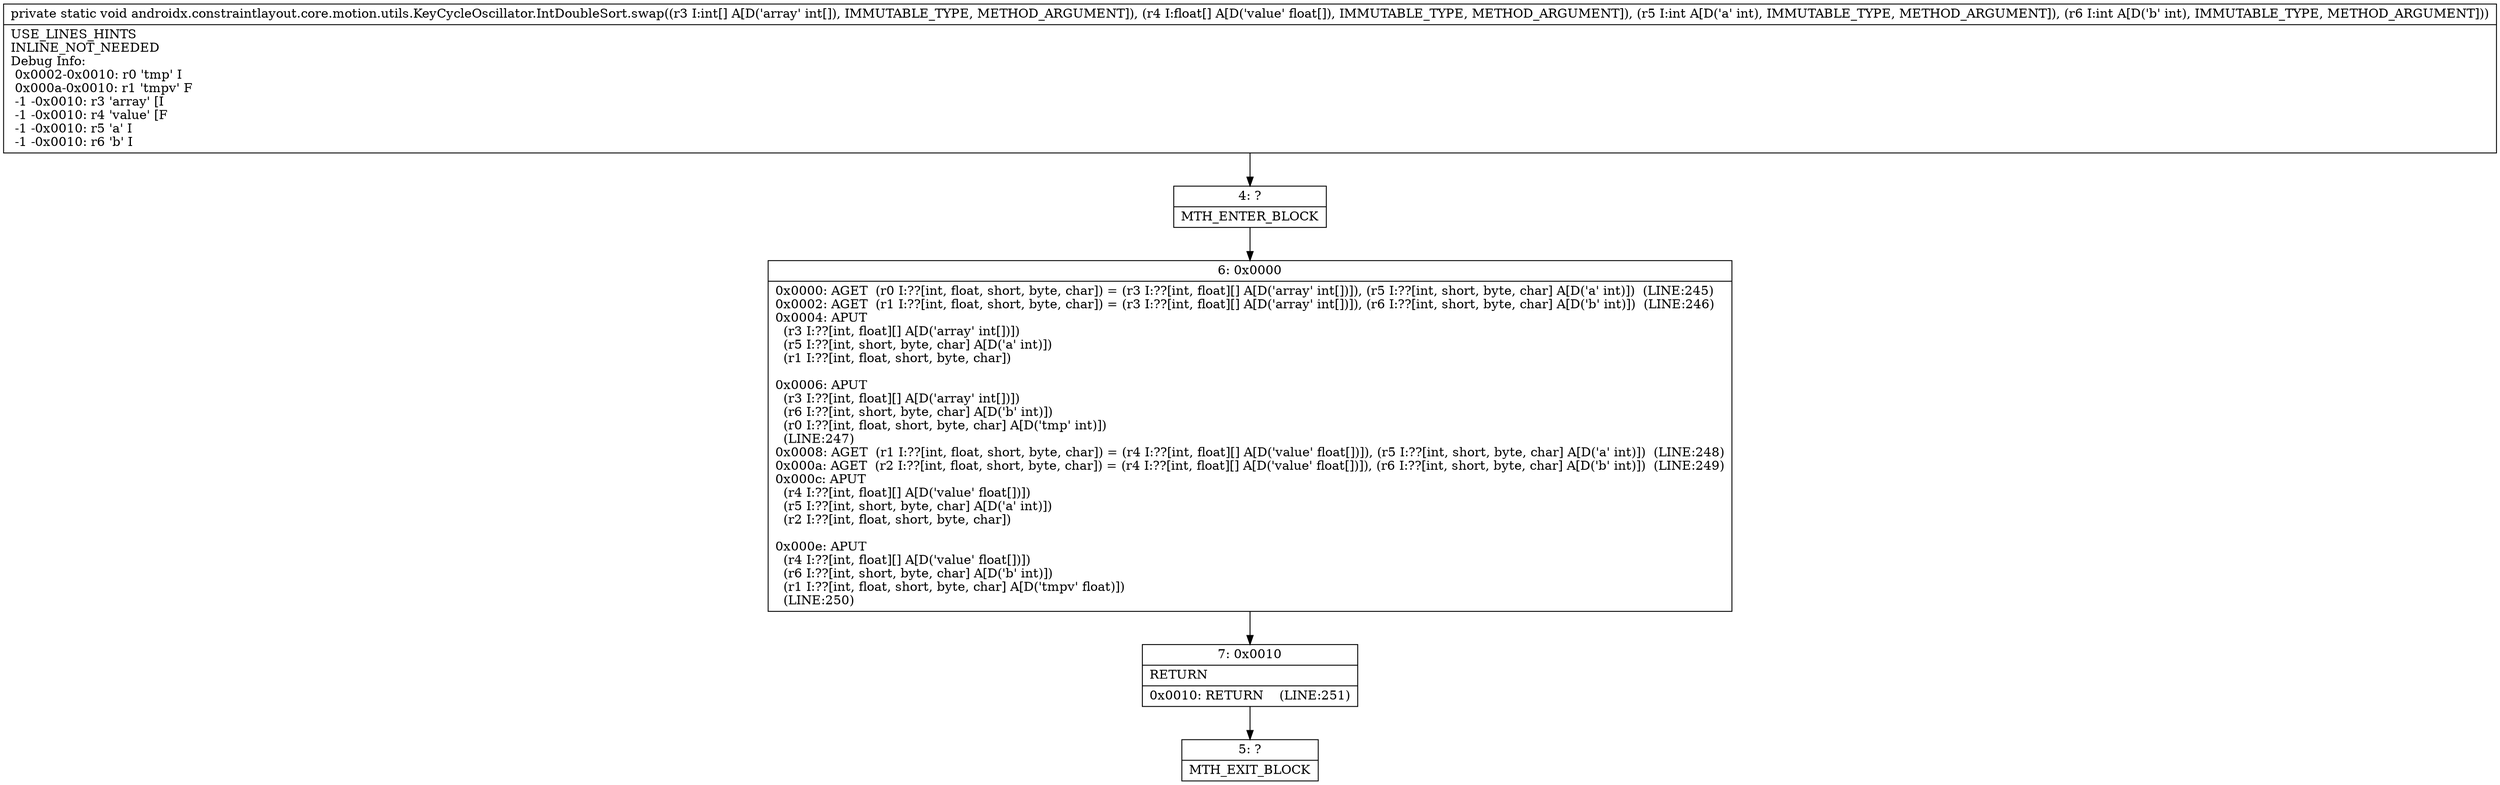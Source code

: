 digraph "CFG forandroidx.constraintlayout.core.motion.utils.KeyCycleOscillator.IntDoubleSort.swap([I[FII)V" {
Node_4 [shape=record,label="{4\:\ ?|MTH_ENTER_BLOCK\l}"];
Node_6 [shape=record,label="{6\:\ 0x0000|0x0000: AGET  (r0 I:??[int, float, short, byte, char]) = (r3 I:??[int, float][] A[D('array' int[])]), (r5 I:??[int, short, byte, char] A[D('a' int)])  (LINE:245)\l0x0002: AGET  (r1 I:??[int, float, short, byte, char]) = (r3 I:??[int, float][] A[D('array' int[])]), (r6 I:??[int, short, byte, char] A[D('b' int)])  (LINE:246)\l0x0004: APUT  \l  (r3 I:??[int, float][] A[D('array' int[])])\l  (r5 I:??[int, short, byte, char] A[D('a' int)])\l  (r1 I:??[int, float, short, byte, char])\l \l0x0006: APUT  \l  (r3 I:??[int, float][] A[D('array' int[])])\l  (r6 I:??[int, short, byte, char] A[D('b' int)])\l  (r0 I:??[int, float, short, byte, char] A[D('tmp' int)])\l  (LINE:247)\l0x0008: AGET  (r1 I:??[int, float, short, byte, char]) = (r4 I:??[int, float][] A[D('value' float[])]), (r5 I:??[int, short, byte, char] A[D('a' int)])  (LINE:248)\l0x000a: AGET  (r2 I:??[int, float, short, byte, char]) = (r4 I:??[int, float][] A[D('value' float[])]), (r6 I:??[int, short, byte, char] A[D('b' int)])  (LINE:249)\l0x000c: APUT  \l  (r4 I:??[int, float][] A[D('value' float[])])\l  (r5 I:??[int, short, byte, char] A[D('a' int)])\l  (r2 I:??[int, float, short, byte, char])\l \l0x000e: APUT  \l  (r4 I:??[int, float][] A[D('value' float[])])\l  (r6 I:??[int, short, byte, char] A[D('b' int)])\l  (r1 I:??[int, float, short, byte, char] A[D('tmpv' float)])\l  (LINE:250)\l}"];
Node_7 [shape=record,label="{7\:\ 0x0010|RETURN\l|0x0010: RETURN    (LINE:251)\l}"];
Node_5 [shape=record,label="{5\:\ ?|MTH_EXIT_BLOCK\l}"];
MethodNode[shape=record,label="{private static void androidx.constraintlayout.core.motion.utils.KeyCycleOscillator.IntDoubleSort.swap((r3 I:int[] A[D('array' int[]), IMMUTABLE_TYPE, METHOD_ARGUMENT]), (r4 I:float[] A[D('value' float[]), IMMUTABLE_TYPE, METHOD_ARGUMENT]), (r5 I:int A[D('a' int), IMMUTABLE_TYPE, METHOD_ARGUMENT]), (r6 I:int A[D('b' int), IMMUTABLE_TYPE, METHOD_ARGUMENT]))  | USE_LINES_HINTS\lINLINE_NOT_NEEDED\lDebug Info:\l  0x0002\-0x0010: r0 'tmp' I\l  0x000a\-0x0010: r1 'tmpv' F\l  \-1 \-0x0010: r3 'array' [I\l  \-1 \-0x0010: r4 'value' [F\l  \-1 \-0x0010: r5 'a' I\l  \-1 \-0x0010: r6 'b' I\l}"];
MethodNode -> Node_4;Node_4 -> Node_6;
Node_6 -> Node_7;
Node_7 -> Node_5;
}

